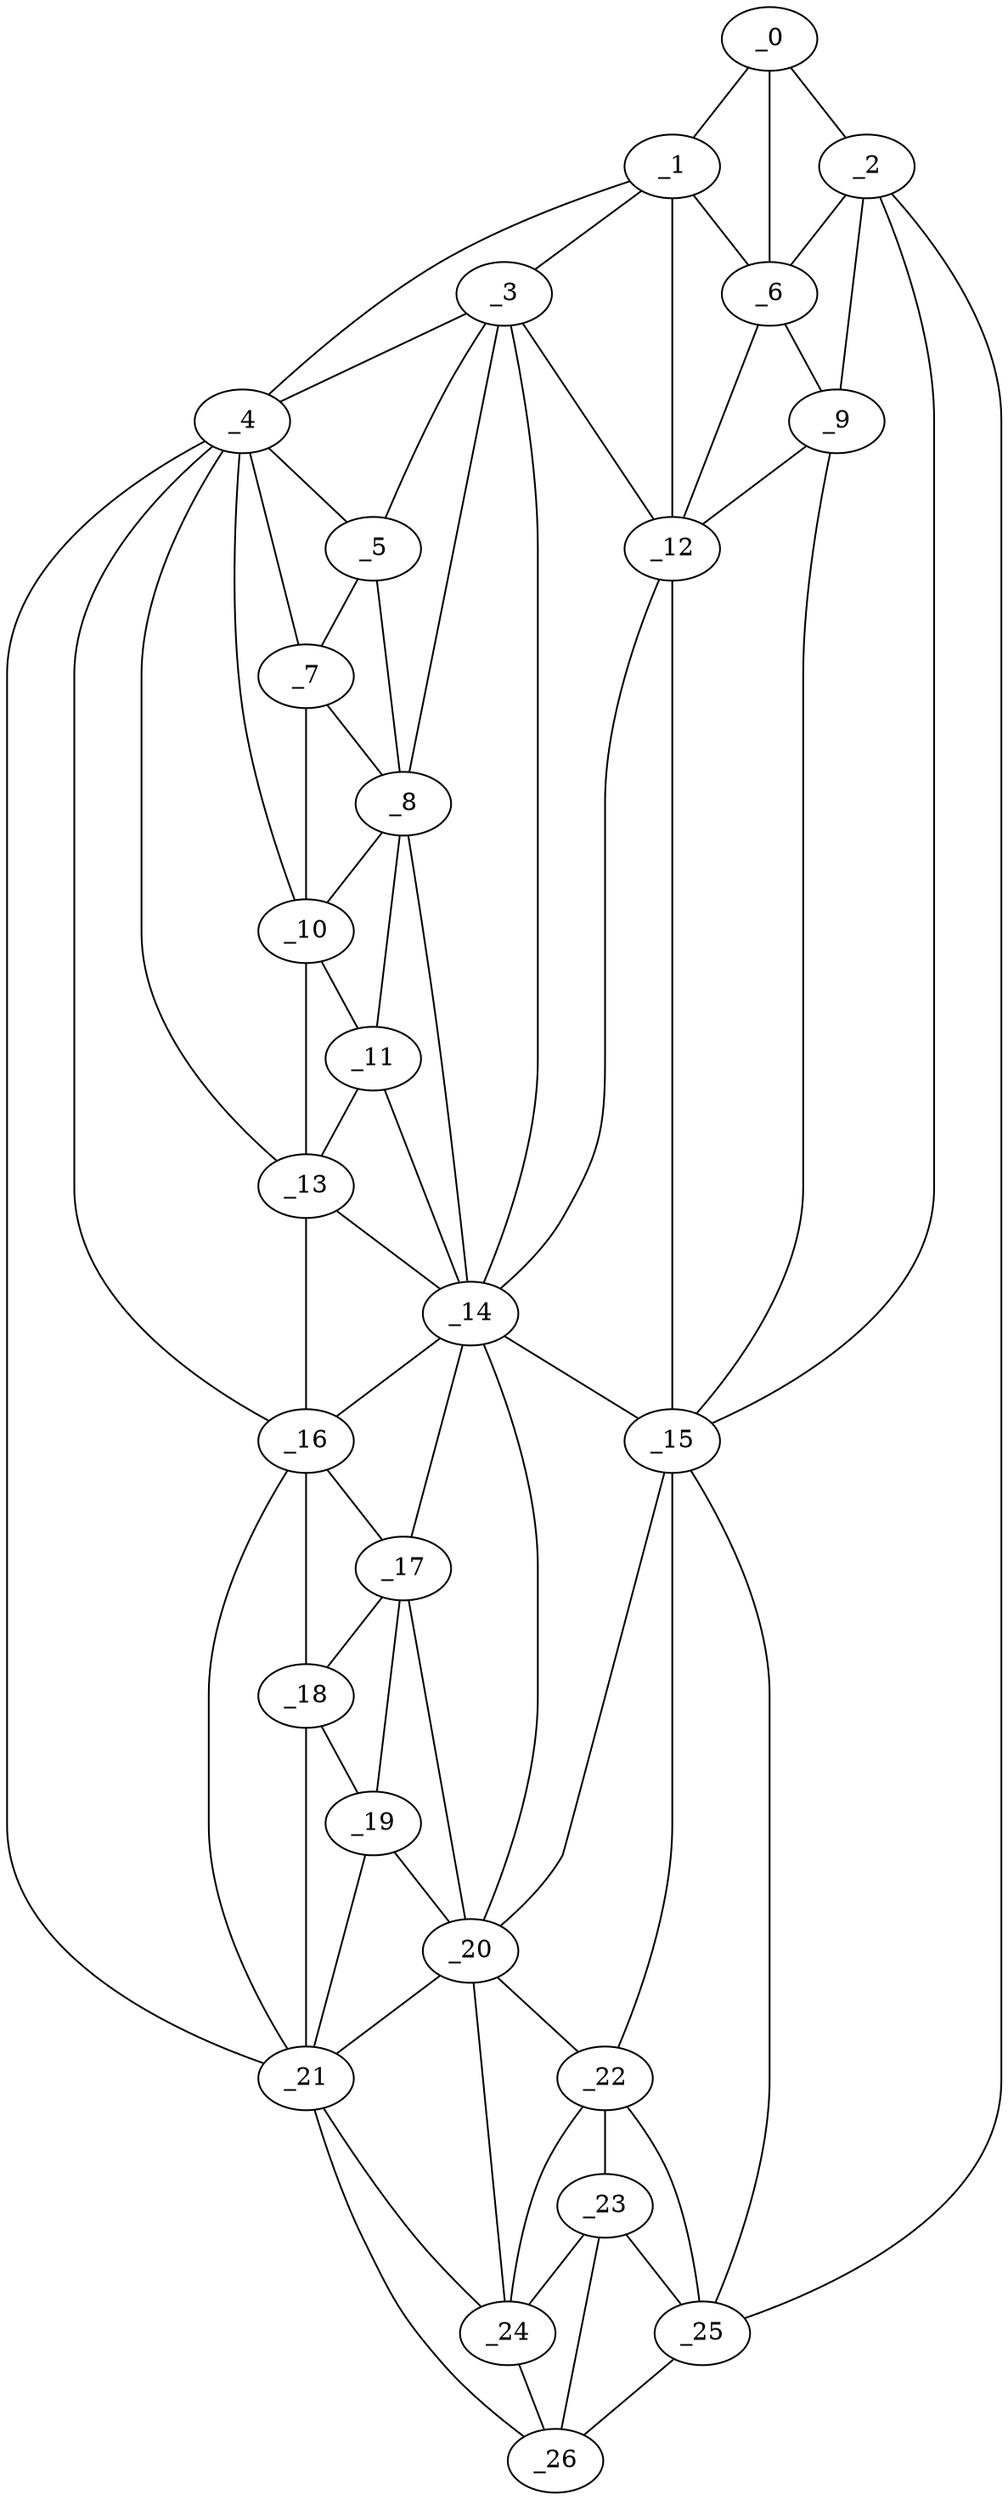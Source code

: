 graph "obj55__15.gxl" {
	_0	 [x=15,
		y=15];
	_1	 [x=15,
		y=43];
	_0 -- _1	 [valence=1];
	_2	 [x=24,
		y=5];
	_0 -- _2	 [valence=1];
	_6	 [x=31,
		y=14];
	_0 -- _6	 [valence=2];
	_3	 [x=26,
		y=67];
	_1 -- _3	 [valence=2];
	_4	 [x=27,
		y=98];
	_1 -- _4	 [valence=1];
	_1 -- _6	 [valence=2];
	_12	 [x=53,
		y=12];
	_1 -- _12	 [valence=2];
	_2 -- _6	 [valence=2];
	_9	 [x=38,
		y=9];
	_2 -- _9	 [valence=2];
	_15	 [x=63,
		y=13];
	_2 -- _15	 [valence=1];
	_25	 [x=115,
		y=11];
	_2 -- _25	 [valence=1];
	_3 -- _4	 [valence=1];
	_5	 [x=29,
		y=74];
	_3 -- _5	 [valence=1];
	_8	 [x=37,
		y=78];
	_3 -- _8	 [valence=2];
	_3 -- _12	 [valence=2];
	_14	 [x=58,
		y=80];
	_3 -- _14	 [valence=2];
	_4 -- _5	 [valence=2];
	_7	 [x=33,
		y=85];
	_4 -- _7	 [valence=2];
	_10	 [x=43,
		y=85];
	_4 -- _10	 [valence=2];
	_13	 [x=53,
		y=84];
	_4 -- _13	 [valence=2];
	_16	 [x=69,
		y=89];
	_4 -- _16	 [valence=1];
	_21	 [x=87,
		y=103];
	_4 -- _21	 [valence=1];
	_5 -- _7	 [valence=1];
	_5 -- _8	 [valence=2];
	_6 -- _9	 [valence=1];
	_6 -- _12	 [valence=2];
	_7 -- _8	 [valence=2];
	_7 -- _10	 [valence=1];
	_8 -- _10	 [valence=2];
	_11	 [x=50,
		y=83];
	_8 -- _11	 [valence=1];
	_8 -- _14	 [valence=1];
	_9 -- _12	 [valence=2];
	_9 -- _15	 [valence=1];
	_10 -- _11	 [valence=2];
	_10 -- _13	 [valence=2];
	_11 -- _13	 [valence=1];
	_11 -- _14	 [valence=2];
	_12 -- _14	 [valence=2];
	_12 -- _15	 [valence=2];
	_13 -- _14	 [valence=2];
	_13 -- _16	 [valence=2];
	_14 -- _15	 [valence=1];
	_14 -- _16	 [valence=2];
	_17	 [x=72,
		y=83];
	_14 -- _17	 [valence=1];
	_20	 [x=87,
		y=72];
	_14 -- _20	 [valence=2];
	_15 -- _20	 [valence=2];
	_22	 [x=88,
		y=14];
	_15 -- _22	 [valence=2];
	_15 -- _25	 [valence=2];
	_16 -- _17	 [valence=2];
	_18	 [x=75,
		y=89];
	_16 -- _18	 [valence=1];
	_16 -- _21	 [valence=2];
	_17 -- _18	 [valence=1];
	_19	 [x=84,
		y=86];
	_17 -- _19	 [valence=2];
	_17 -- _20	 [valence=1];
	_18 -- _19	 [valence=2];
	_18 -- _21	 [valence=2];
	_19 -- _20	 [valence=2];
	_19 -- _21	 [valence=2];
	_20 -- _21	 [valence=2];
	_20 -- _22	 [valence=2];
	_24	 [x=108,
		y=46];
	_20 -- _24	 [valence=2];
	_21 -- _24	 [valence=1];
	_26	 [x=116,
		y=41];
	_21 -- _26	 [valence=1];
	_23	 [x=103,
		y=13];
	_22 -- _23	 [valence=2];
	_22 -- _24	 [valence=2];
	_22 -- _25	 [valence=1];
	_23 -- _24	 [valence=1];
	_23 -- _25	 [valence=1];
	_23 -- _26	 [valence=2];
	_24 -- _26	 [valence=1];
	_25 -- _26	 [valence=1];
}
